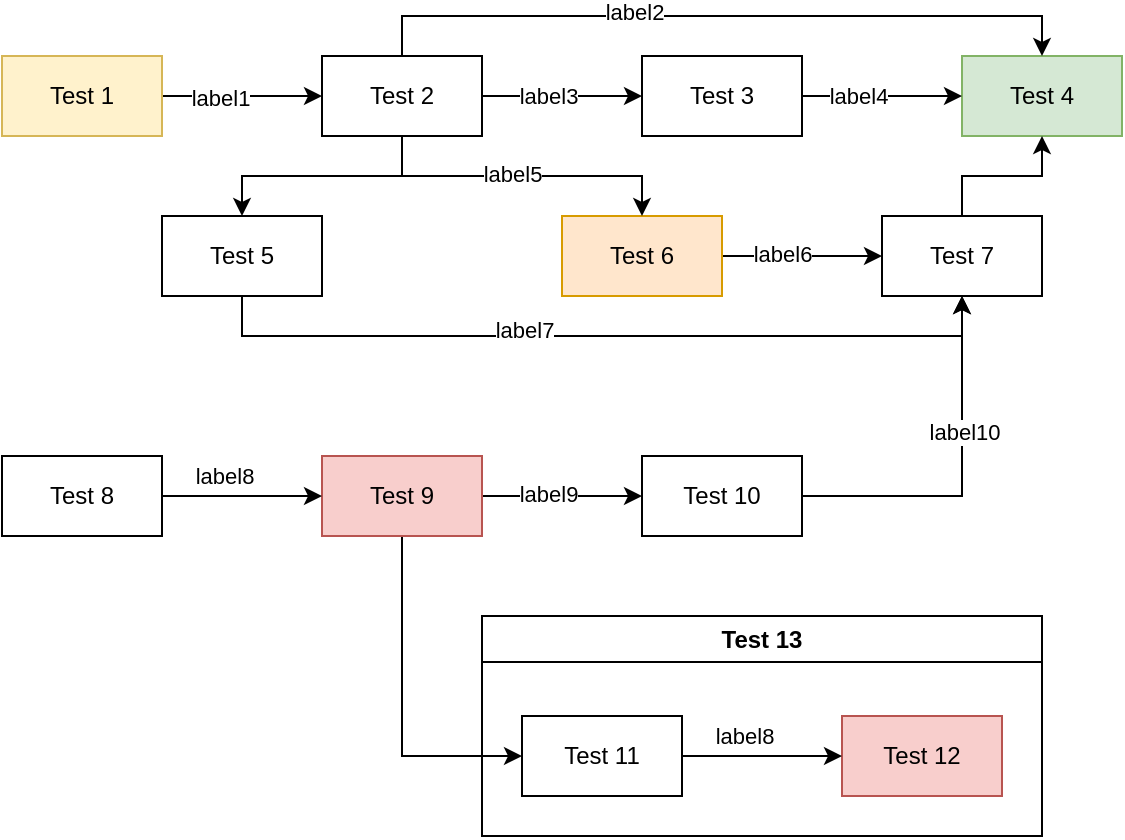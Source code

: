 <mxfile version="22.1.2" type="device" pages="3">
  <diagram id="C5RBs43oDa-KdzZeNtuy" name="Page-1">
    <mxGraphModel dx="1242" dy="878" grid="1" gridSize="10" guides="1" tooltips="1" connect="1" arrows="1" fold="1" page="1" pageScale="1" pageWidth="827" pageHeight="1169" math="0" shadow="0">
      <root>
        <mxCell id="WIyWlLk6GJQsqaUBKTNV-0" />
        <mxCell id="WIyWlLk6GJQsqaUBKTNV-1" parent="WIyWlLk6GJQsqaUBKTNV-0" />
        <mxCell id="Mw_cDEjDpBBBaktPgEhC-10" style="edgeStyle=orthogonalEdgeStyle;rounded=0;orthogonalLoop=1;jettySize=auto;html=1;exitX=1;exitY=0.5;exitDx=0;exitDy=0;entryX=0;entryY=0.5;entryDx=0;entryDy=0;" parent="WIyWlLk6GJQsqaUBKTNV-1" source="Mw_cDEjDpBBBaktPgEhC-0" target="Mw_cDEjDpBBBaktPgEhC-6" edge="1">
          <mxGeometry relative="1" as="geometry" />
        </mxCell>
        <mxCell id="kKnstZEyNpiw00Y8j86u-1" value="label1" style="edgeLabel;html=1;align=center;verticalAlign=middle;resizable=0;points=[];" parent="Mw_cDEjDpBBBaktPgEhC-10" vertex="1" connectable="0">
          <mxGeometry x="-0.275" y="-1" relative="1" as="geometry">
            <mxPoint as="offset" />
          </mxGeometry>
        </mxCell>
        <mxCell id="Mw_cDEjDpBBBaktPgEhC-0" value="Test 1" style="rounded=0;whiteSpace=wrap;html=1;fillColor=#fff2cc;strokeColor=#d6b656;" parent="WIyWlLk6GJQsqaUBKTNV-1" vertex="1">
          <mxGeometry x="160" y="160" width="80" height="40" as="geometry" />
        </mxCell>
        <mxCell id="Mw_cDEjDpBBBaktPgEhC-1" value="Test 4" style="rounded=0;whiteSpace=wrap;html=1;fillColor=#d5e8d4;strokeColor=#82b366;" parent="WIyWlLk6GJQsqaUBKTNV-1" vertex="1">
          <mxGeometry x="640" y="160" width="80" height="40" as="geometry" />
        </mxCell>
        <mxCell id="Mw_cDEjDpBBBaktPgEhC-17" style="edgeStyle=orthogonalEdgeStyle;rounded=0;orthogonalLoop=1;jettySize=auto;html=1;exitX=1;exitY=0.5;exitDx=0;exitDy=0;entryX=0;entryY=0.5;entryDx=0;entryDy=0;" parent="WIyWlLk6GJQsqaUBKTNV-1" source="Mw_cDEjDpBBBaktPgEhC-2" target="Mw_cDEjDpBBBaktPgEhC-1" edge="1">
          <mxGeometry relative="1" as="geometry" />
        </mxCell>
        <mxCell id="kKnstZEyNpiw00Y8j86u-4" value="label4" style="edgeLabel;html=1;align=center;verticalAlign=middle;resizable=0;points=[];" parent="Mw_cDEjDpBBBaktPgEhC-17" vertex="1" connectable="0">
          <mxGeometry x="-0.3" relative="1" as="geometry">
            <mxPoint as="offset" />
          </mxGeometry>
        </mxCell>
        <mxCell id="Mw_cDEjDpBBBaktPgEhC-2" value="Test 3" style="rounded=0;whiteSpace=wrap;html=1;" parent="WIyWlLk6GJQsqaUBKTNV-1" vertex="1">
          <mxGeometry x="480" y="160" width="80" height="40" as="geometry" />
        </mxCell>
        <mxCell id="Mw_cDEjDpBBBaktPgEhC-13" style="edgeStyle=orthogonalEdgeStyle;rounded=0;orthogonalLoop=1;jettySize=auto;html=1;exitX=0.5;exitY=1;exitDx=0;exitDy=0;entryX=0.5;entryY=1;entryDx=0;entryDy=0;" parent="WIyWlLk6GJQsqaUBKTNV-1" source="Mw_cDEjDpBBBaktPgEhC-3" target="Mw_cDEjDpBBBaktPgEhC-8" edge="1">
          <mxGeometry relative="1" as="geometry" />
        </mxCell>
        <mxCell id="kKnstZEyNpiw00Y8j86u-7" value="label7" style="edgeLabel;html=1;align=center;verticalAlign=middle;resizable=0;points=[];" parent="Mw_cDEjDpBBBaktPgEhC-13" vertex="1" connectable="0">
          <mxGeometry x="-0.195" y="3" relative="1" as="geometry">
            <mxPoint as="offset" />
          </mxGeometry>
        </mxCell>
        <mxCell id="Mw_cDEjDpBBBaktPgEhC-3" value="Test 5" style="rounded=0;whiteSpace=wrap;html=1;" parent="WIyWlLk6GJQsqaUBKTNV-1" vertex="1">
          <mxGeometry x="240" y="240" width="80" height="40" as="geometry" />
        </mxCell>
        <mxCell id="Mw_cDEjDpBBBaktPgEhC-21" style="edgeStyle=orthogonalEdgeStyle;rounded=0;orthogonalLoop=1;jettySize=auto;html=1;exitX=1;exitY=0.5;exitDx=0;exitDy=0;entryX=0;entryY=0.5;entryDx=0;entryDy=0;" parent="WIyWlLk6GJQsqaUBKTNV-1" source="Mw_cDEjDpBBBaktPgEhC-4" target="Mw_cDEjDpBBBaktPgEhC-7" edge="1">
          <mxGeometry relative="1" as="geometry" />
        </mxCell>
        <mxCell id="kKnstZEyNpiw00Y8j86u-8" value="label9" style="edgeLabel;html=1;align=center;verticalAlign=middle;resizable=0;points=[];" parent="Mw_cDEjDpBBBaktPgEhC-21" vertex="1" connectable="0">
          <mxGeometry x="-0.175" y="1" relative="1" as="geometry">
            <mxPoint as="offset" />
          </mxGeometry>
        </mxCell>
        <mxCell id="33BYZMtA55y-sag1_c-j-5" style="edgeStyle=orthogonalEdgeStyle;rounded=0;orthogonalLoop=1;jettySize=auto;html=1;exitX=0.5;exitY=1;exitDx=0;exitDy=0;entryX=0;entryY=0.5;entryDx=0;entryDy=0;" edge="1" parent="WIyWlLk6GJQsqaUBKTNV-1" source="Mw_cDEjDpBBBaktPgEhC-4" target="33BYZMtA55y-sag1_c-j-4">
          <mxGeometry relative="1" as="geometry" />
        </mxCell>
        <mxCell id="Mw_cDEjDpBBBaktPgEhC-4" value="Test 9" style="rounded=0;whiteSpace=wrap;html=1;fillColor=#f8cecc;strokeColor=#b85450;" parent="WIyWlLk6GJQsqaUBKTNV-1" vertex="1">
          <mxGeometry x="320" y="360" width="80" height="40" as="geometry" />
        </mxCell>
        <mxCell id="Mw_cDEjDpBBBaktPgEhC-14" style="edgeStyle=orthogonalEdgeStyle;rounded=0;orthogonalLoop=1;jettySize=auto;html=1;exitX=1;exitY=0.5;exitDx=0;exitDy=0;entryX=0;entryY=0.5;entryDx=0;entryDy=0;" parent="WIyWlLk6GJQsqaUBKTNV-1" source="Mw_cDEjDpBBBaktPgEhC-5" target="Mw_cDEjDpBBBaktPgEhC-8" edge="1">
          <mxGeometry relative="1" as="geometry" />
        </mxCell>
        <mxCell id="kKnstZEyNpiw00Y8j86u-6" value="label6" style="edgeLabel;html=1;align=center;verticalAlign=middle;resizable=0;points=[];" parent="Mw_cDEjDpBBBaktPgEhC-14" vertex="1" connectable="0">
          <mxGeometry x="-0.25" y="1" relative="1" as="geometry">
            <mxPoint as="offset" />
          </mxGeometry>
        </mxCell>
        <mxCell id="Mw_cDEjDpBBBaktPgEhC-5" value="Test 6" style="rounded=0;whiteSpace=wrap;html=1;fillColor=#ffe6cc;strokeColor=#d79b00;" parent="WIyWlLk6GJQsqaUBKTNV-1" vertex="1">
          <mxGeometry x="440" y="240" width="80" height="40" as="geometry" />
        </mxCell>
        <mxCell id="Mw_cDEjDpBBBaktPgEhC-11" style="edgeStyle=orthogonalEdgeStyle;rounded=0;orthogonalLoop=1;jettySize=auto;html=1;exitX=0.5;exitY=1;exitDx=0;exitDy=0;entryX=0.5;entryY=0;entryDx=0;entryDy=0;" parent="WIyWlLk6GJQsqaUBKTNV-1" source="Mw_cDEjDpBBBaktPgEhC-6" target="Mw_cDEjDpBBBaktPgEhC-3" edge="1">
          <mxGeometry relative="1" as="geometry" />
        </mxCell>
        <mxCell id="Mw_cDEjDpBBBaktPgEhC-12" style="edgeStyle=orthogonalEdgeStyle;rounded=0;orthogonalLoop=1;jettySize=auto;html=1;exitX=0.5;exitY=1;exitDx=0;exitDy=0;entryX=0.5;entryY=0;entryDx=0;entryDy=0;" parent="WIyWlLk6GJQsqaUBKTNV-1" source="Mw_cDEjDpBBBaktPgEhC-6" target="Mw_cDEjDpBBBaktPgEhC-5" edge="1">
          <mxGeometry relative="1" as="geometry" />
        </mxCell>
        <mxCell id="kKnstZEyNpiw00Y8j86u-5" value="label5" style="edgeLabel;html=1;align=center;verticalAlign=middle;resizable=0;points=[];" parent="Mw_cDEjDpBBBaktPgEhC-12" vertex="1" connectable="0">
          <mxGeometry x="-0.062" y="1" relative="1" as="geometry">
            <mxPoint as="offset" />
          </mxGeometry>
        </mxCell>
        <mxCell id="Mw_cDEjDpBBBaktPgEhC-16" style="edgeStyle=orthogonalEdgeStyle;rounded=0;orthogonalLoop=1;jettySize=auto;html=1;exitX=1;exitY=0.5;exitDx=0;exitDy=0;entryX=0;entryY=0.5;entryDx=0;entryDy=0;" parent="WIyWlLk6GJQsqaUBKTNV-1" source="Mw_cDEjDpBBBaktPgEhC-6" target="Mw_cDEjDpBBBaktPgEhC-2" edge="1">
          <mxGeometry relative="1" as="geometry" />
        </mxCell>
        <mxCell id="kKnstZEyNpiw00Y8j86u-3" value="label3" style="edgeLabel;html=1;align=center;verticalAlign=middle;resizable=0;points=[];" parent="Mw_cDEjDpBBBaktPgEhC-16" vertex="1" connectable="0">
          <mxGeometry x="-0.175" relative="1" as="geometry">
            <mxPoint as="offset" />
          </mxGeometry>
        </mxCell>
        <mxCell id="Mw_cDEjDpBBBaktPgEhC-19" style="edgeStyle=orthogonalEdgeStyle;rounded=0;orthogonalLoop=1;jettySize=auto;html=1;exitX=0.5;exitY=0;exitDx=0;exitDy=0;entryX=0.5;entryY=0;entryDx=0;entryDy=0;" parent="WIyWlLk6GJQsqaUBKTNV-1" source="Mw_cDEjDpBBBaktPgEhC-6" target="Mw_cDEjDpBBBaktPgEhC-1" edge="1">
          <mxGeometry relative="1" as="geometry" />
        </mxCell>
        <mxCell id="kKnstZEyNpiw00Y8j86u-2" value="label2" style="edgeLabel;html=1;align=center;verticalAlign=middle;resizable=0;points=[];" parent="Mw_cDEjDpBBBaktPgEhC-19" vertex="1" connectable="0">
          <mxGeometry x="-0.244" y="2" relative="1" as="geometry">
            <mxPoint as="offset" />
          </mxGeometry>
        </mxCell>
        <mxCell id="Mw_cDEjDpBBBaktPgEhC-6" value="Test 2" style="rounded=0;whiteSpace=wrap;html=1;" parent="WIyWlLk6GJQsqaUBKTNV-1" vertex="1">
          <mxGeometry x="320" y="160" width="80" height="40" as="geometry" />
        </mxCell>
        <mxCell id="Mw_cDEjDpBBBaktPgEhC-15" style="edgeStyle=orthogonalEdgeStyle;rounded=0;orthogonalLoop=1;jettySize=auto;html=1;exitX=1;exitY=0.5;exitDx=0;exitDy=0;entryX=0.5;entryY=1;entryDx=0;entryDy=0;" parent="WIyWlLk6GJQsqaUBKTNV-1" source="Mw_cDEjDpBBBaktPgEhC-7" target="Mw_cDEjDpBBBaktPgEhC-8" edge="1">
          <mxGeometry relative="1" as="geometry" />
        </mxCell>
        <mxCell id="kKnstZEyNpiw00Y8j86u-9" value="label10" style="edgeLabel;html=1;align=center;verticalAlign=middle;resizable=0;points=[];" parent="Mw_cDEjDpBBBaktPgEhC-15" vertex="1" connectable="0">
          <mxGeometry x="0.244" y="-1" relative="1" as="geometry">
            <mxPoint as="offset" />
          </mxGeometry>
        </mxCell>
        <mxCell id="Mw_cDEjDpBBBaktPgEhC-7" value="Test 10" style="rounded=0;whiteSpace=wrap;html=1;" parent="WIyWlLk6GJQsqaUBKTNV-1" vertex="1">
          <mxGeometry x="480" y="360" width="80" height="40" as="geometry" />
        </mxCell>
        <mxCell id="Mw_cDEjDpBBBaktPgEhC-18" style="edgeStyle=orthogonalEdgeStyle;rounded=0;orthogonalLoop=1;jettySize=auto;html=1;exitX=0.5;exitY=0;exitDx=0;exitDy=0;entryX=0.5;entryY=1;entryDx=0;entryDy=0;" parent="WIyWlLk6GJQsqaUBKTNV-1" source="Mw_cDEjDpBBBaktPgEhC-8" target="Mw_cDEjDpBBBaktPgEhC-1" edge="1">
          <mxGeometry relative="1" as="geometry" />
        </mxCell>
        <mxCell id="Mw_cDEjDpBBBaktPgEhC-8" value="Test 7" style="rounded=0;whiteSpace=wrap;html=1;" parent="WIyWlLk6GJQsqaUBKTNV-1" vertex="1">
          <mxGeometry x="600" y="240" width="80" height="40" as="geometry" />
        </mxCell>
        <mxCell id="Mw_cDEjDpBBBaktPgEhC-20" style="edgeStyle=orthogonalEdgeStyle;rounded=0;orthogonalLoop=1;jettySize=auto;html=1;exitX=1;exitY=0.5;exitDx=0;exitDy=0;entryX=0;entryY=0.5;entryDx=0;entryDy=0;" parent="WIyWlLk6GJQsqaUBKTNV-1" source="Mw_cDEjDpBBBaktPgEhC-9" target="Mw_cDEjDpBBBaktPgEhC-4" edge="1">
          <mxGeometry relative="1" as="geometry" />
        </mxCell>
        <mxCell id="kKnstZEyNpiw00Y8j86u-0" value="label8" style="edgeLabel;html=1;align=center;verticalAlign=middle;resizable=0;points=[];" parent="Mw_cDEjDpBBBaktPgEhC-20" vertex="1" connectable="0">
          <mxGeometry x="-0.225" y="3" relative="1" as="geometry">
            <mxPoint y="-7" as="offset" />
          </mxGeometry>
        </mxCell>
        <mxCell id="Mw_cDEjDpBBBaktPgEhC-9" value="Test 8" style="rounded=0;whiteSpace=wrap;html=1;" parent="WIyWlLk6GJQsqaUBKTNV-1" vertex="1">
          <mxGeometry x="160" y="360" width="80" height="40" as="geometry" />
        </mxCell>
        <mxCell id="33BYZMtA55y-sag1_c-j-0" value="Test 13" style="swimlane;whiteSpace=wrap;html=1;" vertex="1" parent="WIyWlLk6GJQsqaUBKTNV-1">
          <mxGeometry x="400" y="440" width="280" height="110" as="geometry" />
        </mxCell>
        <mxCell id="33BYZMtA55y-sag1_c-j-1" value="Test 12" style="rounded=0;whiteSpace=wrap;html=1;fillColor=#f8cecc;strokeColor=#b85450;" vertex="1" parent="33BYZMtA55y-sag1_c-j-0">
          <mxGeometry x="180" y="50" width="80" height="40" as="geometry" />
        </mxCell>
        <mxCell id="33BYZMtA55y-sag1_c-j-2" style="edgeStyle=orthogonalEdgeStyle;rounded=0;orthogonalLoop=1;jettySize=auto;html=1;exitX=1;exitY=0.5;exitDx=0;exitDy=0;entryX=0;entryY=0.5;entryDx=0;entryDy=0;" edge="1" source="33BYZMtA55y-sag1_c-j-4" target="33BYZMtA55y-sag1_c-j-1" parent="33BYZMtA55y-sag1_c-j-0">
          <mxGeometry relative="1" as="geometry" />
        </mxCell>
        <mxCell id="33BYZMtA55y-sag1_c-j-3" value="label8" style="edgeLabel;html=1;align=center;verticalAlign=middle;resizable=0;points=[];" vertex="1" connectable="0" parent="33BYZMtA55y-sag1_c-j-2">
          <mxGeometry x="-0.225" y="3" relative="1" as="geometry">
            <mxPoint y="-7" as="offset" />
          </mxGeometry>
        </mxCell>
        <mxCell id="33BYZMtA55y-sag1_c-j-4" value="Test 11" style="rounded=0;whiteSpace=wrap;html=1;" vertex="1" parent="33BYZMtA55y-sag1_c-j-0">
          <mxGeometry x="20" y="50" width="80" height="40" as="geometry" />
        </mxCell>
      </root>
    </mxGraphModel>
  </diagram>
  <diagram id="C5RBs43oDa-KdzZeNtuy" name="workflow 1">
    <mxGraphModel dx="1242" dy="878" grid="1" gridSize="10" guides="1" tooltips="1" connect="1" arrows="1" fold="1" page="1" pageScale="1" pageWidth="827" pageHeight="1169" math="0" shadow="0">
      <root>
        <mxCell id="WIyWlLk6GJQsqaUBKTNV-0" />
        <mxCell id="WIyWlLk6GJQsqaUBKTNV-1" parent="WIyWlLk6GJQsqaUBKTNV-0" />
        <mxCell id="Mw_cDEjDpBBBaktPgEhC-10" style="edgeStyle=orthogonalEdgeStyle;rounded=0;orthogonalLoop=1;jettySize=auto;html=1;exitX=1;exitY=0.5;exitDx=0;exitDy=0;entryX=0;entryY=0.5;entryDx=0;entryDy=0;" parent="WIyWlLk6GJQsqaUBKTNV-1" source="Mw_cDEjDpBBBaktPgEhC-0" target="Mw_cDEjDpBBBaktPgEhC-6" edge="1">
          <mxGeometry relative="1" as="geometry" />
        </mxCell>
        <mxCell id="kKnstZEyNpiw00Y8j86u-1" value="label1" style="edgeLabel;html=1;align=center;verticalAlign=middle;resizable=0;points=[];" parent="Mw_cDEjDpBBBaktPgEhC-10" vertex="1" connectable="0">
          <mxGeometry x="-0.275" y="-1" relative="1" as="geometry">
            <mxPoint as="offset" />
          </mxGeometry>
        </mxCell>
        <mxCell id="Mw_cDEjDpBBBaktPgEhC-0" value="Test 1" style="rounded=0;whiteSpace=wrap;html=1;fillColor=#fff2cc;strokeColor=#d6b656;" parent="WIyWlLk6GJQsqaUBKTNV-1" vertex="1">
          <mxGeometry x="160" y="160" width="80" height="40" as="geometry" />
        </mxCell>
        <mxCell id="Mw_cDEjDpBBBaktPgEhC-1" value="Test 4" style="rounded=0;whiteSpace=wrap;html=1;fillColor=#d5e8d4;strokeColor=#82b366;" parent="WIyWlLk6GJQsqaUBKTNV-1" vertex="1">
          <mxGeometry x="640" y="160" width="80" height="40" as="geometry" />
        </mxCell>
        <mxCell id="Mw_cDEjDpBBBaktPgEhC-17" style="edgeStyle=orthogonalEdgeStyle;rounded=0;orthogonalLoop=1;jettySize=auto;html=1;exitX=1;exitY=0.5;exitDx=0;exitDy=0;entryX=0;entryY=0.5;entryDx=0;entryDy=0;" parent="WIyWlLk6GJQsqaUBKTNV-1" source="Mw_cDEjDpBBBaktPgEhC-2" target="Mw_cDEjDpBBBaktPgEhC-1" edge="1">
          <mxGeometry relative="1" as="geometry" />
        </mxCell>
        <mxCell id="kKnstZEyNpiw00Y8j86u-4" value="label4" style="edgeLabel;html=1;align=center;verticalAlign=middle;resizable=0;points=[];" parent="Mw_cDEjDpBBBaktPgEhC-17" vertex="1" connectable="0">
          <mxGeometry x="-0.3" relative="1" as="geometry">
            <mxPoint as="offset" />
          </mxGeometry>
        </mxCell>
        <mxCell id="Mw_cDEjDpBBBaktPgEhC-2" value="Test 3" style="rounded=0;whiteSpace=wrap;html=1;" parent="WIyWlLk6GJQsqaUBKTNV-1" vertex="1">
          <mxGeometry x="480" y="160" width="80" height="40" as="geometry" />
        </mxCell>
        <mxCell id="Mw_cDEjDpBBBaktPgEhC-13" style="edgeStyle=orthogonalEdgeStyle;rounded=0;orthogonalLoop=1;jettySize=auto;html=1;exitX=0.5;exitY=1;exitDx=0;exitDy=0;entryX=0.5;entryY=1;entryDx=0;entryDy=0;" parent="WIyWlLk6GJQsqaUBKTNV-1" source="Mw_cDEjDpBBBaktPgEhC-3" target="Mw_cDEjDpBBBaktPgEhC-8" edge="1">
          <mxGeometry relative="1" as="geometry" />
        </mxCell>
        <mxCell id="kKnstZEyNpiw00Y8j86u-7" value="label7" style="edgeLabel;html=1;align=center;verticalAlign=middle;resizable=0;points=[];" parent="Mw_cDEjDpBBBaktPgEhC-13" vertex="1" connectable="0">
          <mxGeometry x="-0.195" y="3" relative="1" as="geometry">
            <mxPoint as="offset" />
          </mxGeometry>
        </mxCell>
        <mxCell id="Mw_cDEjDpBBBaktPgEhC-3" value="Test 5" style="rounded=0;whiteSpace=wrap;html=1;" parent="WIyWlLk6GJQsqaUBKTNV-1" vertex="1">
          <mxGeometry x="240" y="240" width="80" height="40" as="geometry" />
        </mxCell>
        <mxCell id="Mw_cDEjDpBBBaktPgEhC-21" style="edgeStyle=orthogonalEdgeStyle;rounded=0;orthogonalLoop=1;jettySize=auto;html=1;exitX=1;exitY=0.5;exitDx=0;exitDy=0;entryX=0;entryY=0.5;entryDx=0;entryDy=0;fillColor=#f5f5f5;fontColor=#CCCCCC;strokeColor=#CCCCCC;" parent="WIyWlLk6GJQsqaUBKTNV-1" source="Mw_cDEjDpBBBaktPgEhC-4" target="Mw_cDEjDpBBBaktPgEhC-7" edge="1">
          <mxGeometry relative="1" as="geometry" />
        </mxCell>
        <mxCell id="kKnstZEyNpiw00Y8j86u-8" value="label9" style="edgeLabel;html=1;align=center;verticalAlign=middle;resizable=0;points=[];fillColor=#f5f5f5;fontColor=#CCCCCC;strokeColor=#CCCCCC;" parent="Mw_cDEjDpBBBaktPgEhC-21" vertex="1" connectable="0">
          <mxGeometry x="-0.175" y="1" relative="1" as="geometry">
            <mxPoint as="offset" />
          </mxGeometry>
        </mxCell>
        <mxCell id="33BYZMtA55y-sag1_c-j-5" style="edgeStyle=orthogonalEdgeStyle;rounded=0;orthogonalLoop=1;jettySize=auto;html=1;exitX=0.5;exitY=1;exitDx=0;exitDy=0;entryX=0;entryY=0.5;entryDx=0;entryDy=0;fillColor=#f5f5f5;fontColor=#CCCCCC;strokeColor=#CCCCCC;" edge="1" parent="WIyWlLk6GJQsqaUBKTNV-1" source="Mw_cDEjDpBBBaktPgEhC-4" target="33BYZMtA55y-sag1_c-j-4">
          <mxGeometry relative="1" as="geometry" />
        </mxCell>
        <mxCell id="Mw_cDEjDpBBBaktPgEhC-4" value="Test 9" style="rounded=0;whiteSpace=wrap;html=1;fillColor=#f8cecc;strokeColor=#b85450;fillColor=#f5f5f5;fontColor=#CCCCCC;strokeColor=#CCCCCC;" parent="WIyWlLk6GJQsqaUBKTNV-1" vertex="1">
          <mxGeometry x="320" y="360" width="80" height="40" as="geometry" />
        </mxCell>
        <mxCell id="Mw_cDEjDpBBBaktPgEhC-14" style="edgeStyle=orthogonalEdgeStyle;rounded=0;orthogonalLoop=1;jettySize=auto;html=1;exitX=1;exitY=0.5;exitDx=0;exitDy=0;entryX=0;entryY=0.5;entryDx=0;entryDy=0;" parent="WIyWlLk6GJQsqaUBKTNV-1" source="Mw_cDEjDpBBBaktPgEhC-5" target="Mw_cDEjDpBBBaktPgEhC-8" edge="1">
          <mxGeometry relative="1" as="geometry" />
        </mxCell>
        <mxCell id="kKnstZEyNpiw00Y8j86u-6" value="label6" style="edgeLabel;html=1;align=center;verticalAlign=middle;resizable=0;points=[];" parent="Mw_cDEjDpBBBaktPgEhC-14" vertex="1" connectable="0">
          <mxGeometry x="-0.25" y="1" relative="1" as="geometry">
            <mxPoint as="offset" />
          </mxGeometry>
        </mxCell>
        <mxCell id="Mw_cDEjDpBBBaktPgEhC-5" value="Test 6" style="rounded=0;whiteSpace=wrap;html=1;fillColor=#ffe6cc;strokeColor=#d79b00;" parent="WIyWlLk6GJQsqaUBKTNV-1" vertex="1">
          <mxGeometry x="440" y="240" width="80" height="40" as="geometry" />
        </mxCell>
        <mxCell id="Mw_cDEjDpBBBaktPgEhC-11" style="edgeStyle=orthogonalEdgeStyle;rounded=0;orthogonalLoop=1;jettySize=auto;html=1;exitX=0.5;exitY=1;exitDx=0;exitDy=0;entryX=0.5;entryY=0;entryDx=0;entryDy=0;" parent="WIyWlLk6GJQsqaUBKTNV-1" source="Mw_cDEjDpBBBaktPgEhC-6" target="Mw_cDEjDpBBBaktPgEhC-3" edge="1">
          <mxGeometry relative="1" as="geometry" />
        </mxCell>
        <mxCell id="Mw_cDEjDpBBBaktPgEhC-12" style="edgeStyle=orthogonalEdgeStyle;rounded=0;orthogonalLoop=1;jettySize=auto;html=1;exitX=0.5;exitY=1;exitDx=0;exitDy=0;entryX=0.5;entryY=0;entryDx=0;entryDy=0;" parent="WIyWlLk6GJQsqaUBKTNV-1" source="Mw_cDEjDpBBBaktPgEhC-6" target="Mw_cDEjDpBBBaktPgEhC-5" edge="1">
          <mxGeometry relative="1" as="geometry" />
        </mxCell>
        <mxCell id="kKnstZEyNpiw00Y8j86u-5" value="label5" style="edgeLabel;html=1;align=center;verticalAlign=middle;resizable=0;points=[];" parent="Mw_cDEjDpBBBaktPgEhC-12" vertex="1" connectable="0">
          <mxGeometry x="-0.062" y="1" relative="1" as="geometry">
            <mxPoint as="offset" />
          </mxGeometry>
        </mxCell>
        <mxCell id="Mw_cDEjDpBBBaktPgEhC-16" style="edgeStyle=orthogonalEdgeStyle;rounded=0;orthogonalLoop=1;jettySize=auto;html=1;exitX=1;exitY=0.5;exitDx=0;exitDy=0;entryX=0;entryY=0.5;entryDx=0;entryDy=0;" parent="WIyWlLk6GJQsqaUBKTNV-1" source="Mw_cDEjDpBBBaktPgEhC-6" target="Mw_cDEjDpBBBaktPgEhC-2" edge="1">
          <mxGeometry relative="1" as="geometry" />
        </mxCell>
        <mxCell id="kKnstZEyNpiw00Y8j86u-3" value="label3" style="edgeLabel;html=1;align=center;verticalAlign=middle;resizable=0;points=[];" parent="Mw_cDEjDpBBBaktPgEhC-16" vertex="1" connectable="0">
          <mxGeometry x="-0.175" relative="1" as="geometry">
            <mxPoint as="offset" />
          </mxGeometry>
        </mxCell>
        <mxCell id="Mw_cDEjDpBBBaktPgEhC-19" style="edgeStyle=orthogonalEdgeStyle;rounded=0;orthogonalLoop=1;jettySize=auto;html=1;exitX=0.5;exitY=0;exitDx=0;exitDy=0;entryX=0.5;entryY=0;entryDx=0;entryDy=0;" parent="WIyWlLk6GJQsqaUBKTNV-1" source="Mw_cDEjDpBBBaktPgEhC-6" target="Mw_cDEjDpBBBaktPgEhC-1" edge="1">
          <mxGeometry relative="1" as="geometry" />
        </mxCell>
        <mxCell id="kKnstZEyNpiw00Y8j86u-2" value="label2" style="edgeLabel;html=1;align=center;verticalAlign=middle;resizable=0;points=[];" parent="Mw_cDEjDpBBBaktPgEhC-19" vertex="1" connectable="0">
          <mxGeometry x="-0.244" y="2" relative="1" as="geometry">
            <mxPoint as="offset" />
          </mxGeometry>
        </mxCell>
        <mxCell id="Mw_cDEjDpBBBaktPgEhC-6" value="Test 2" style="rounded=0;whiteSpace=wrap;html=1;" parent="WIyWlLk6GJQsqaUBKTNV-1" vertex="1">
          <mxGeometry x="320" y="160" width="80" height="40" as="geometry" />
        </mxCell>
        <mxCell id="Mw_cDEjDpBBBaktPgEhC-15" style="edgeStyle=orthogonalEdgeStyle;rounded=0;orthogonalLoop=1;jettySize=auto;html=1;exitX=1;exitY=0.5;exitDx=0;exitDy=0;entryX=0.5;entryY=1;entryDx=0;entryDy=0;fillColor=#f5f5f5;fontColor=#CCCCCC;strokeColor=#CCCCCC;" parent="WIyWlLk6GJQsqaUBKTNV-1" source="Mw_cDEjDpBBBaktPgEhC-7" target="Mw_cDEjDpBBBaktPgEhC-8" edge="1">
          <mxGeometry relative="1" as="geometry" />
        </mxCell>
        <mxCell id="kKnstZEyNpiw00Y8j86u-9" value="label10" style="edgeLabel;html=1;align=center;verticalAlign=middle;resizable=0;points=[];fillColor=#f5f5f5;fontColor=#CCCCCC;strokeColor=#CCCCCC;" parent="Mw_cDEjDpBBBaktPgEhC-15" vertex="1" connectable="0">
          <mxGeometry x="0.244" y="-1" relative="1" as="geometry">
            <mxPoint as="offset" />
          </mxGeometry>
        </mxCell>
        <mxCell id="Mw_cDEjDpBBBaktPgEhC-7" value="Test 10" style="rounded=0;whiteSpace=wrap;html=1;fillColor=#f5f5f5;fontColor=#CCCCCC;strokeColor=#CCCCCC;" parent="WIyWlLk6GJQsqaUBKTNV-1" vertex="1">
          <mxGeometry x="480" y="360" width="80" height="40" as="geometry" />
        </mxCell>
        <mxCell id="Mw_cDEjDpBBBaktPgEhC-18" style="edgeStyle=orthogonalEdgeStyle;rounded=0;orthogonalLoop=1;jettySize=auto;html=1;exitX=0.5;exitY=0;exitDx=0;exitDy=0;entryX=0.5;entryY=1;entryDx=0;entryDy=0;" parent="WIyWlLk6GJQsqaUBKTNV-1" source="Mw_cDEjDpBBBaktPgEhC-8" target="Mw_cDEjDpBBBaktPgEhC-1" edge="1">
          <mxGeometry relative="1" as="geometry" />
        </mxCell>
        <mxCell id="Mw_cDEjDpBBBaktPgEhC-8" value="Test 7" style="rounded=0;whiteSpace=wrap;html=1;" parent="WIyWlLk6GJQsqaUBKTNV-1" vertex="1">
          <mxGeometry x="600" y="240" width="80" height="40" as="geometry" />
        </mxCell>
        <mxCell id="Mw_cDEjDpBBBaktPgEhC-20" style="edgeStyle=orthogonalEdgeStyle;rounded=0;orthogonalLoop=1;jettySize=auto;html=1;exitX=1;exitY=0.5;exitDx=0;exitDy=0;entryX=0;entryY=0.5;entryDx=0;entryDy=0;fillColor=#f5f5f5;fontColor=#CCCCCC;strokeColor=#CCCCCC;" parent="WIyWlLk6GJQsqaUBKTNV-1" source="Mw_cDEjDpBBBaktPgEhC-9" target="Mw_cDEjDpBBBaktPgEhC-4" edge="1">
          <mxGeometry relative="1" as="geometry" />
        </mxCell>
        <mxCell id="kKnstZEyNpiw00Y8j86u-0" value="label8" style="edgeLabel;html=1;align=center;verticalAlign=middle;resizable=0;points=[];fillColor=#f5f5f5;fontColor=#CCCCCC;strokeColor=#CCCCCC;" parent="Mw_cDEjDpBBBaktPgEhC-20" vertex="1" connectable="0">
          <mxGeometry x="-0.225" y="3" relative="1" as="geometry">
            <mxPoint y="-7" as="offset" />
          </mxGeometry>
        </mxCell>
        <mxCell id="Mw_cDEjDpBBBaktPgEhC-9" value="Test 8" style="rounded=0;whiteSpace=wrap;html=1;fillColor=#f5f5f5;fontColor=#CCCCCC;strokeColor=#CCCCCC;" parent="WIyWlLk6GJQsqaUBKTNV-1" vertex="1">
          <mxGeometry x="160" y="360" width="80" height="40" as="geometry" />
        </mxCell>
        <mxCell id="33BYZMtA55y-sag1_c-j-0" value="Test 13" style="swimlane;whiteSpace=wrap;html=1;fillColor=#f5f5f5;fontColor=#CCCCCC;strokeColor=#CCCCCC;" vertex="1" parent="WIyWlLk6GJQsqaUBKTNV-1">
          <mxGeometry x="400" y="440" width="280" height="110" as="geometry" />
        </mxCell>
        <mxCell id="33BYZMtA55y-sag1_c-j-1" value="Test 12" style="rounded=0;whiteSpace=wrap;html=1;fillColor=#f8cecc;strokeColor=#b85450;fillColor=#f5f5f5;fontColor=#CCCCCC;strokeColor=#CCCCCC;" vertex="1" parent="33BYZMtA55y-sag1_c-j-0">
          <mxGeometry x="180" y="50" width="80" height="40" as="geometry" />
        </mxCell>
        <mxCell id="33BYZMtA55y-sag1_c-j-2" style="edgeStyle=orthogonalEdgeStyle;rounded=0;orthogonalLoop=1;jettySize=auto;html=1;exitX=1;exitY=0.5;exitDx=0;exitDy=0;entryX=0;entryY=0.5;entryDx=0;entryDy=0;fillColor=#f5f5f5;fontColor=#CCCCCC;strokeColor=#CCCCCC;" edge="1" source="33BYZMtA55y-sag1_c-j-4" target="33BYZMtA55y-sag1_c-j-1" parent="33BYZMtA55y-sag1_c-j-0">
          <mxGeometry relative="1" as="geometry" />
        </mxCell>
        <mxCell id="33BYZMtA55y-sag1_c-j-3" value="label8" style="edgeLabel;html=1;align=center;verticalAlign=middle;resizable=0;points=[];fillColor=#f5f5f5;fontColor=#CCCCCC;strokeColor=#CCCCCC;" vertex="1" connectable="0" parent="33BYZMtA55y-sag1_c-j-2">
          <mxGeometry x="-0.225" y="3" relative="1" as="geometry">
            <mxPoint y="-7" as="offset" />
          </mxGeometry>
        </mxCell>
        <mxCell id="33BYZMtA55y-sag1_c-j-4" value="Test 11" style="rounded=0;whiteSpace=wrap;html=1;fillColor=#f5f5f5;fontColor=#CCCCCC;strokeColor=#CCCCCC;" vertex="1" parent="33BYZMtA55y-sag1_c-j-0">
          <mxGeometry x="20" y="50" width="80" height="40" as="geometry" />
        </mxCell>
      </root>
    </mxGraphModel>
  </diagram>
  <diagram id="C5RBs43oDa-KdzZeNtuy" name="workflow 2">
    <mxGraphModel dx="1242" dy="878" grid="1" gridSize="10" guides="1" tooltips="1" connect="1" arrows="1" fold="1" page="1" pageScale="1" pageWidth="827" pageHeight="1169" math="0" shadow="0">
      <root>
        <mxCell id="WIyWlLk6GJQsqaUBKTNV-0" />
        <mxCell id="WIyWlLk6GJQsqaUBKTNV-1" parent="WIyWlLk6GJQsqaUBKTNV-0" />
        <mxCell id="Mw_cDEjDpBBBaktPgEhC-10" style="edgeStyle=orthogonalEdgeStyle;rounded=0;orthogonalLoop=1;jettySize=auto;html=1;exitX=1;exitY=0.5;exitDx=0;exitDy=0;entryX=0;entryY=0.5;entryDx=0;entryDy=0;fillColor=#f5f5f5;fontColor=#CCCCCC;strokeColor=#CCCCCC;" parent="WIyWlLk6GJQsqaUBKTNV-1" source="Mw_cDEjDpBBBaktPgEhC-0" target="Mw_cDEjDpBBBaktPgEhC-6" edge="1">
          <mxGeometry relative="1" as="geometry" />
        </mxCell>
        <mxCell id="kKnstZEyNpiw00Y8j86u-1" value="label1" style="edgeLabel;html=1;align=center;verticalAlign=middle;resizable=0;points=[];fillColor=#f5f5f5;fontColor=#CCCCCC;strokeColor=#CCCCCC;" parent="Mw_cDEjDpBBBaktPgEhC-10" vertex="1" connectable="0">
          <mxGeometry x="-0.275" y="-1" relative="1" as="geometry">
            <mxPoint as="offset" />
          </mxGeometry>
        </mxCell>
        <mxCell id="Mw_cDEjDpBBBaktPgEhC-0" value="Test 1" style="rounded=0;whiteSpace=wrap;html=1;fillColor=#fff2cc;strokeColor=#d6b656;fillColor=#f5f5f5;fontColor=#CCCCCC;strokeColor=#CCCCCC;" parent="WIyWlLk6GJQsqaUBKTNV-1" vertex="1">
          <mxGeometry x="160" y="160" width="80" height="40" as="geometry" />
        </mxCell>
        <mxCell id="Mw_cDEjDpBBBaktPgEhC-1" value="Test 4" style="rounded=0;whiteSpace=wrap;html=1;fillColor=#d5e8d4;strokeColor=#82b366;" parent="WIyWlLk6GJQsqaUBKTNV-1" vertex="1">
          <mxGeometry x="640" y="160" width="80" height="40" as="geometry" />
        </mxCell>
        <mxCell id="Mw_cDEjDpBBBaktPgEhC-17" style="edgeStyle=orthogonalEdgeStyle;rounded=0;orthogonalLoop=1;jettySize=auto;html=1;exitX=1;exitY=0.5;exitDx=0;exitDy=0;entryX=0;entryY=0.5;entryDx=0;entryDy=0;fillColor=#f5f5f5;fontColor=#CCCCCC;strokeColor=#CCCCCC;" parent="WIyWlLk6GJQsqaUBKTNV-1" source="Mw_cDEjDpBBBaktPgEhC-2" target="Mw_cDEjDpBBBaktPgEhC-1" edge="1">
          <mxGeometry relative="1" as="geometry" />
        </mxCell>
        <mxCell id="kKnstZEyNpiw00Y8j86u-4" value="label4" style="edgeLabel;html=1;align=center;verticalAlign=middle;resizable=0;points=[];fillColor=#f5f5f5;fontColor=#CCCCCC;strokeColor=#CCCCCC;" parent="Mw_cDEjDpBBBaktPgEhC-17" vertex="1" connectable="0">
          <mxGeometry x="-0.3" relative="1" as="geometry">
            <mxPoint as="offset" />
          </mxGeometry>
        </mxCell>
        <mxCell id="Mw_cDEjDpBBBaktPgEhC-2" value="Test 3" style="rounded=0;whiteSpace=wrap;html=1;fillColor=#f5f5f5;fontColor=#CCCCCC;strokeColor=#CCCCCC;" parent="WIyWlLk6GJQsqaUBKTNV-1" vertex="1">
          <mxGeometry x="480" y="160" width="80" height="40" as="geometry" />
        </mxCell>
        <mxCell id="Mw_cDEjDpBBBaktPgEhC-13" style="edgeStyle=orthogonalEdgeStyle;rounded=0;orthogonalLoop=1;jettySize=auto;html=1;exitX=0.5;exitY=1;exitDx=0;exitDy=0;entryX=0.5;entryY=1;entryDx=0;entryDy=0;fillColor=#f5f5f5;fontColor=#CCCCCC;strokeColor=#CCCCCC;" parent="WIyWlLk6GJQsqaUBKTNV-1" source="Mw_cDEjDpBBBaktPgEhC-3" target="Mw_cDEjDpBBBaktPgEhC-8" edge="1">
          <mxGeometry relative="1" as="geometry" />
        </mxCell>
        <mxCell id="kKnstZEyNpiw00Y8j86u-7" value="label7" style="edgeLabel;html=1;align=center;verticalAlign=middle;resizable=0;points=[];fillColor=#f5f5f5;fontColor=#CCCCCC;strokeColor=#CCCCCC;" parent="Mw_cDEjDpBBBaktPgEhC-13" vertex="1" connectable="0">
          <mxGeometry x="-0.195" y="3" relative="1" as="geometry">
            <mxPoint as="offset" />
          </mxGeometry>
        </mxCell>
        <mxCell id="Mw_cDEjDpBBBaktPgEhC-3" value="Test 5" style="rounded=0;whiteSpace=wrap;html=1;fillColor=#f5f5f5;fontColor=#CCCCCC;strokeColor=#CCCCCC;" parent="WIyWlLk6GJQsqaUBKTNV-1" vertex="1">
          <mxGeometry x="240" y="240" width="80" height="40" as="geometry" />
        </mxCell>
        <mxCell id="Mw_cDEjDpBBBaktPgEhC-21" style="edgeStyle=orthogonalEdgeStyle;rounded=0;orthogonalLoop=1;jettySize=auto;html=1;exitX=1;exitY=0.5;exitDx=0;exitDy=0;entryX=0;entryY=0.5;entryDx=0;entryDy=0;" parent="WIyWlLk6GJQsqaUBKTNV-1" source="Mw_cDEjDpBBBaktPgEhC-4" target="Mw_cDEjDpBBBaktPgEhC-7" edge="1">
          <mxGeometry relative="1" as="geometry" />
        </mxCell>
        <mxCell id="kKnstZEyNpiw00Y8j86u-8" value="label9" style="edgeLabel;html=1;align=center;verticalAlign=middle;resizable=0;points=[];" parent="Mw_cDEjDpBBBaktPgEhC-21" vertex="1" connectable="0">
          <mxGeometry x="-0.175" y="1" relative="1" as="geometry">
            <mxPoint as="offset" />
          </mxGeometry>
        </mxCell>
        <mxCell id="33BYZMtA55y-sag1_c-j-5" style="edgeStyle=orthogonalEdgeStyle;rounded=0;orthogonalLoop=1;jettySize=auto;html=1;exitX=0.5;exitY=1;exitDx=0;exitDy=0;entryX=0;entryY=0.5;entryDx=0;entryDy=0;" edge="1" parent="WIyWlLk6GJQsqaUBKTNV-1" source="Mw_cDEjDpBBBaktPgEhC-4" target="33BYZMtA55y-sag1_c-j-4">
          <mxGeometry relative="1" as="geometry" />
        </mxCell>
        <mxCell id="Mw_cDEjDpBBBaktPgEhC-4" value="Test 9" style="rounded=0;whiteSpace=wrap;html=1;fillColor=#f8cecc;strokeColor=#b85450;" parent="WIyWlLk6GJQsqaUBKTNV-1" vertex="1">
          <mxGeometry x="320" y="360" width="80" height="40" as="geometry" />
        </mxCell>
        <mxCell id="Mw_cDEjDpBBBaktPgEhC-14" style="edgeStyle=orthogonalEdgeStyle;rounded=0;orthogonalLoop=1;jettySize=auto;html=1;exitX=1;exitY=0.5;exitDx=0;exitDy=0;entryX=0;entryY=0.5;entryDx=0;entryDy=0;fillColor=#f5f5f5;fontColor=#CCCCCC;strokeColor=#CCCCCC;" parent="WIyWlLk6GJQsqaUBKTNV-1" source="Mw_cDEjDpBBBaktPgEhC-5" target="Mw_cDEjDpBBBaktPgEhC-8" edge="1">
          <mxGeometry relative="1" as="geometry" />
        </mxCell>
        <mxCell id="kKnstZEyNpiw00Y8j86u-6" value="label6" style="edgeLabel;html=1;align=center;verticalAlign=middle;resizable=0;points=[];fillColor=#f5f5f5;fontColor=#CCCCCC;strokeColor=#CCCCCC;" parent="Mw_cDEjDpBBBaktPgEhC-14" vertex="1" connectable="0">
          <mxGeometry x="-0.25" y="1" relative="1" as="geometry">
            <mxPoint as="offset" />
          </mxGeometry>
        </mxCell>
        <mxCell id="Mw_cDEjDpBBBaktPgEhC-5" value="Test 6" style="rounded=0;whiteSpace=wrap;html=1;fillColor=#ffe6cc;strokeColor=#d79b00;fillColor=#f5f5f5;fontColor=#CCCCCC;strokeColor=#CCCCCC;" parent="WIyWlLk6GJQsqaUBKTNV-1" vertex="1">
          <mxGeometry x="440" y="240" width="80" height="40" as="geometry" />
        </mxCell>
        <mxCell id="Mw_cDEjDpBBBaktPgEhC-11" style="edgeStyle=orthogonalEdgeStyle;rounded=0;orthogonalLoop=1;jettySize=auto;html=1;exitX=0.5;exitY=1;exitDx=0;exitDy=0;entryX=0.5;entryY=0;entryDx=0;entryDy=0;fillColor=#f5f5f5;fontColor=#CCCCCC;strokeColor=#CCCCCC;" parent="WIyWlLk6GJQsqaUBKTNV-1" source="Mw_cDEjDpBBBaktPgEhC-6" target="Mw_cDEjDpBBBaktPgEhC-3" edge="1">
          <mxGeometry relative="1" as="geometry" />
        </mxCell>
        <mxCell id="Mw_cDEjDpBBBaktPgEhC-12" style="edgeStyle=orthogonalEdgeStyle;rounded=0;orthogonalLoop=1;jettySize=auto;html=1;exitX=0.5;exitY=1;exitDx=0;exitDy=0;entryX=0.5;entryY=0;entryDx=0;entryDy=0;fillColor=#f5f5f5;fontColor=#CCCCCC;strokeColor=#CCCCCC;" parent="WIyWlLk6GJQsqaUBKTNV-1" source="Mw_cDEjDpBBBaktPgEhC-6" target="Mw_cDEjDpBBBaktPgEhC-5" edge="1">
          <mxGeometry relative="1" as="geometry" />
        </mxCell>
        <mxCell id="kKnstZEyNpiw00Y8j86u-5" value="label5" style="edgeLabel;html=1;align=center;verticalAlign=middle;resizable=0;points=[];fillColor=#f5f5f5;fontColor=#CCCCCC;strokeColor=#CCCCCC;" parent="Mw_cDEjDpBBBaktPgEhC-12" vertex="1" connectable="0">
          <mxGeometry x="-0.062" y="1" relative="1" as="geometry">
            <mxPoint as="offset" />
          </mxGeometry>
        </mxCell>
        <mxCell id="Mw_cDEjDpBBBaktPgEhC-16" style="edgeStyle=orthogonalEdgeStyle;rounded=0;orthogonalLoop=1;jettySize=auto;html=1;exitX=1;exitY=0.5;exitDx=0;exitDy=0;entryX=0;entryY=0.5;entryDx=0;entryDy=0;fillColor=#f5f5f5;fontColor=#CCCCCC;strokeColor=#CCCCCC;" parent="WIyWlLk6GJQsqaUBKTNV-1" source="Mw_cDEjDpBBBaktPgEhC-6" target="Mw_cDEjDpBBBaktPgEhC-2" edge="1">
          <mxGeometry relative="1" as="geometry" />
        </mxCell>
        <mxCell id="kKnstZEyNpiw00Y8j86u-3" value="label3" style="edgeLabel;html=1;align=center;verticalAlign=middle;resizable=0;points=[];fillColor=#f5f5f5;fontColor=#CCCCCC;strokeColor=#CCCCCC;" parent="Mw_cDEjDpBBBaktPgEhC-16" vertex="1" connectable="0">
          <mxGeometry x="-0.175" relative="1" as="geometry">
            <mxPoint as="offset" />
          </mxGeometry>
        </mxCell>
        <mxCell id="Mw_cDEjDpBBBaktPgEhC-19" style="edgeStyle=orthogonalEdgeStyle;rounded=0;orthogonalLoop=1;jettySize=auto;html=1;exitX=0.5;exitY=0;exitDx=0;exitDy=0;entryX=0.5;entryY=0;entryDx=0;entryDy=0;fillColor=#f5f5f5;fontColor=#CCCCCC;strokeColor=#CCCCCC;" parent="WIyWlLk6GJQsqaUBKTNV-1" source="Mw_cDEjDpBBBaktPgEhC-6" target="Mw_cDEjDpBBBaktPgEhC-1" edge="1">
          <mxGeometry relative="1" as="geometry" />
        </mxCell>
        <mxCell id="kKnstZEyNpiw00Y8j86u-2" value="label2" style="edgeLabel;html=1;align=center;verticalAlign=middle;resizable=0;points=[];fillColor=#f5f5f5;fontColor=#CCCCCC;strokeColor=#CCCCCC;" parent="Mw_cDEjDpBBBaktPgEhC-19" vertex="1" connectable="0">
          <mxGeometry x="-0.244" y="2" relative="1" as="geometry">
            <mxPoint as="offset" />
          </mxGeometry>
        </mxCell>
        <mxCell id="Mw_cDEjDpBBBaktPgEhC-6" value="Test 2" style="rounded=0;whiteSpace=wrap;html=1;fillColor=#f5f5f5;fontColor=#CCCCCC;strokeColor=#CCCCCC;" parent="WIyWlLk6GJQsqaUBKTNV-1" vertex="1">
          <mxGeometry x="320" y="160" width="80" height="40" as="geometry" />
        </mxCell>
        <mxCell id="Mw_cDEjDpBBBaktPgEhC-15" style="edgeStyle=orthogonalEdgeStyle;rounded=0;orthogonalLoop=1;jettySize=auto;html=1;exitX=1;exitY=0.5;exitDx=0;exitDy=0;entryX=0.5;entryY=1;entryDx=0;entryDy=0;" parent="WIyWlLk6GJQsqaUBKTNV-1" source="Mw_cDEjDpBBBaktPgEhC-7" target="Mw_cDEjDpBBBaktPgEhC-8" edge="1">
          <mxGeometry relative="1" as="geometry" />
        </mxCell>
        <mxCell id="kKnstZEyNpiw00Y8j86u-9" value="label10" style="edgeLabel;html=1;align=center;verticalAlign=middle;resizable=0;points=[];" parent="Mw_cDEjDpBBBaktPgEhC-15" vertex="1" connectable="0">
          <mxGeometry x="0.244" y="-1" relative="1" as="geometry">
            <mxPoint as="offset" />
          </mxGeometry>
        </mxCell>
        <mxCell id="Mw_cDEjDpBBBaktPgEhC-7" value="Test 10" style="rounded=0;whiteSpace=wrap;html=1;" parent="WIyWlLk6GJQsqaUBKTNV-1" vertex="1">
          <mxGeometry x="480" y="360" width="80" height="40" as="geometry" />
        </mxCell>
        <mxCell id="Mw_cDEjDpBBBaktPgEhC-18" style="edgeStyle=orthogonalEdgeStyle;rounded=0;orthogonalLoop=1;jettySize=auto;html=1;exitX=0.5;exitY=0;exitDx=0;exitDy=0;entryX=0.5;entryY=1;entryDx=0;entryDy=0;" parent="WIyWlLk6GJQsqaUBKTNV-1" source="Mw_cDEjDpBBBaktPgEhC-8" target="Mw_cDEjDpBBBaktPgEhC-1" edge="1">
          <mxGeometry relative="1" as="geometry" />
        </mxCell>
        <mxCell id="Mw_cDEjDpBBBaktPgEhC-8" value="Test 7" style="rounded=0;whiteSpace=wrap;html=1;" parent="WIyWlLk6GJQsqaUBKTNV-1" vertex="1">
          <mxGeometry x="600" y="240" width="80" height="40" as="geometry" />
        </mxCell>
        <mxCell id="Mw_cDEjDpBBBaktPgEhC-20" style="edgeStyle=orthogonalEdgeStyle;rounded=0;orthogonalLoop=1;jettySize=auto;html=1;exitX=1;exitY=0.5;exitDx=0;exitDy=0;entryX=0;entryY=0.5;entryDx=0;entryDy=0;" parent="WIyWlLk6GJQsqaUBKTNV-1" source="Mw_cDEjDpBBBaktPgEhC-9" target="Mw_cDEjDpBBBaktPgEhC-4" edge="1">
          <mxGeometry relative="1" as="geometry" />
        </mxCell>
        <mxCell id="kKnstZEyNpiw00Y8j86u-0" value="label8" style="edgeLabel;html=1;align=center;verticalAlign=middle;resizable=0;points=[];" parent="Mw_cDEjDpBBBaktPgEhC-20" vertex="1" connectable="0">
          <mxGeometry x="-0.225" y="3" relative="1" as="geometry">
            <mxPoint y="-7" as="offset" />
          </mxGeometry>
        </mxCell>
        <mxCell id="Mw_cDEjDpBBBaktPgEhC-9" value="Test 8" style="rounded=0;whiteSpace=wrap;html=1;" parent="WIyWlLk6GJQsqaUBKTNV-1" vertex="1">
          <mxGeometry x="160" y="360" width="80" height="40" as="geometry" />
        </mxCell>
        <mxCell id="33BYZMtA55y-sag1_c-j-0" value="Test 13" style="swimlane;whiteSpace=wrap;html=1;" vertex="1" parent="WIyWlLk6GJQsqaUBKTNV-1">
          <mxGeometry x="400" y="440" width="280" height="110" as="geometry" />
        </mxCell>
        <mxCell id="33BYZMtA55y-sag1_c-j-1" value="Test 12" style="rounded=0;whiteSpace=wrap;html=1;fillColor=#f8cecc;strokeColor=#b85450;" vertex="1" parent="33BYZMtA55y-sag1_c-j-0">
          <mxGeometry x="180" y="50" width="80" height="40" as="geometry" />
        </mxCell>
        <mxCell id="33BYZMtA55y-sag1_c-j-2" style="edgeStyle=orthogonalEdgeStyle;rounded=0;orthogonalLoop=1;jettySize=auto;html=1;exitX=1;exitY=0.5;exitDx=0;exitDy=0;entryX=0;entryY=0.5;entryDx=0;entryDy=0;" edge="1" source="33BYZMtA55y-sag1_c-j-4" target="33BYZMtA55y-sag1_c-j-1" parent="33BYZMtA55y-sag1_c-j-0">
          <mxGeometry relative="1" as="geometry" />
        </mxCell>
        <mxCell id="33BYZMtA55y-sag1_c-j-3" value="label8" style="edgeLabel;html=1;align=center;verticalAlign=middle;resizable=0;points=[];" vertex="1" connectable="0" parent="33BYZMtA55y-sag1_c-j-2">
          <mxGeometry x="-0.225" y="3" relative="1" as="geometry">
            <mxPoint y="-7" as="offset" />
          </mxGeometry>
        </mxCell>
        <mxCell id="33BYZMtA55y-sag1_c-j-4" value="Test 11" style="rounded=0;whiteSpace=wrap;html=1;" vertex="1" parent="33BYZMtA55y-sag1_c-j-0">
          <mxGeometry x="20" y="50" width="80" height="40" as="geometry" />
        </mxCell>
      </root>
    </mxGraphModel>
  </diagram>
  </mxfile>